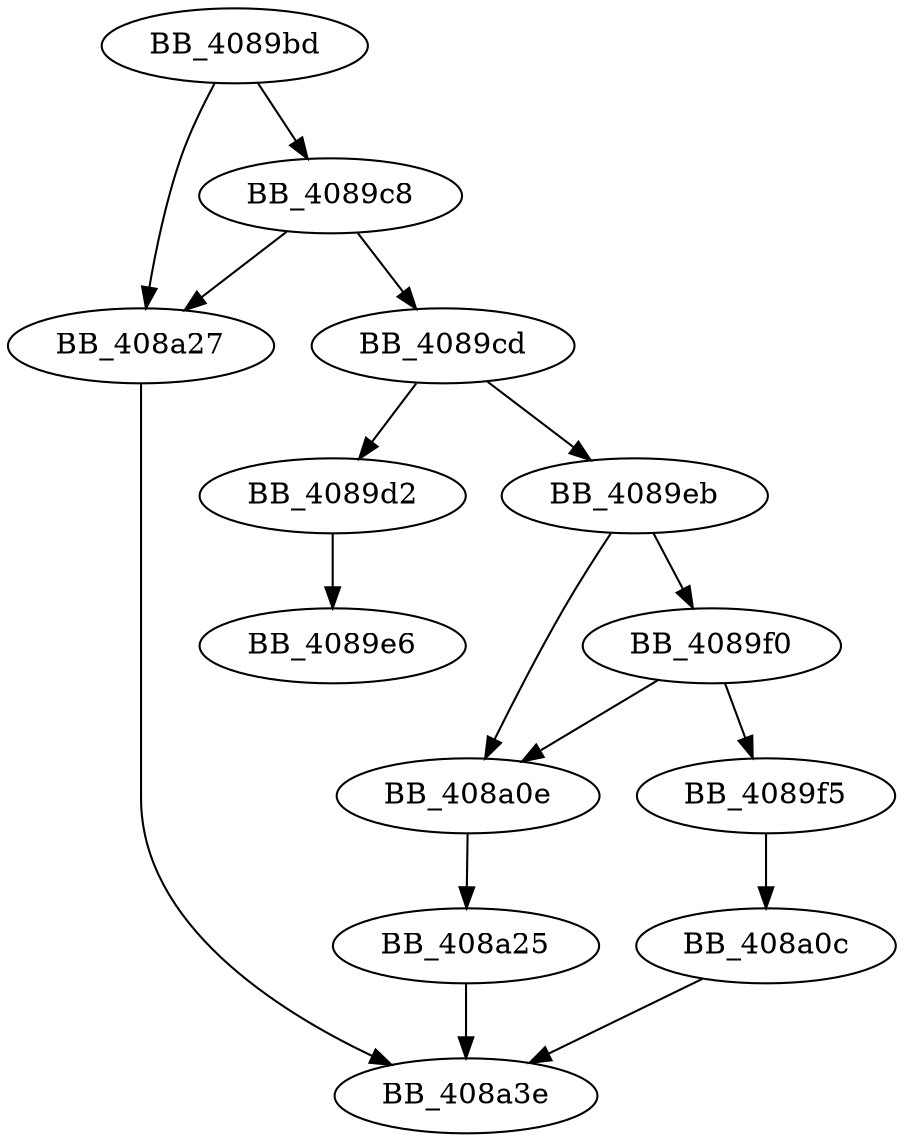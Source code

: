 DiGraph __cfltcvt_l{
BB_4089bd->BB_4089c8
BB_4089bd->BB_408a27
BB_4089c8->BB_4089cd
BB_4089c8->BB_408a27
BB_4089cd->BB_4089d2
BB_4089cd->BB_4089eb
BB_4089d2->BB_4089e6
BB_4089eb->BB_4089f0
BB_4089eb->BB_408a0e
BB_4089f0->BB_4089f5
BB_4089f0->BB_408a0e
BB_4089f5->BB_408a0c
BB_408a0c->BB_408a3e
BB_408a0e->BB_408a25
BB_408a25->BB_408a3e
BB_408a27->BB_408a3e
}

